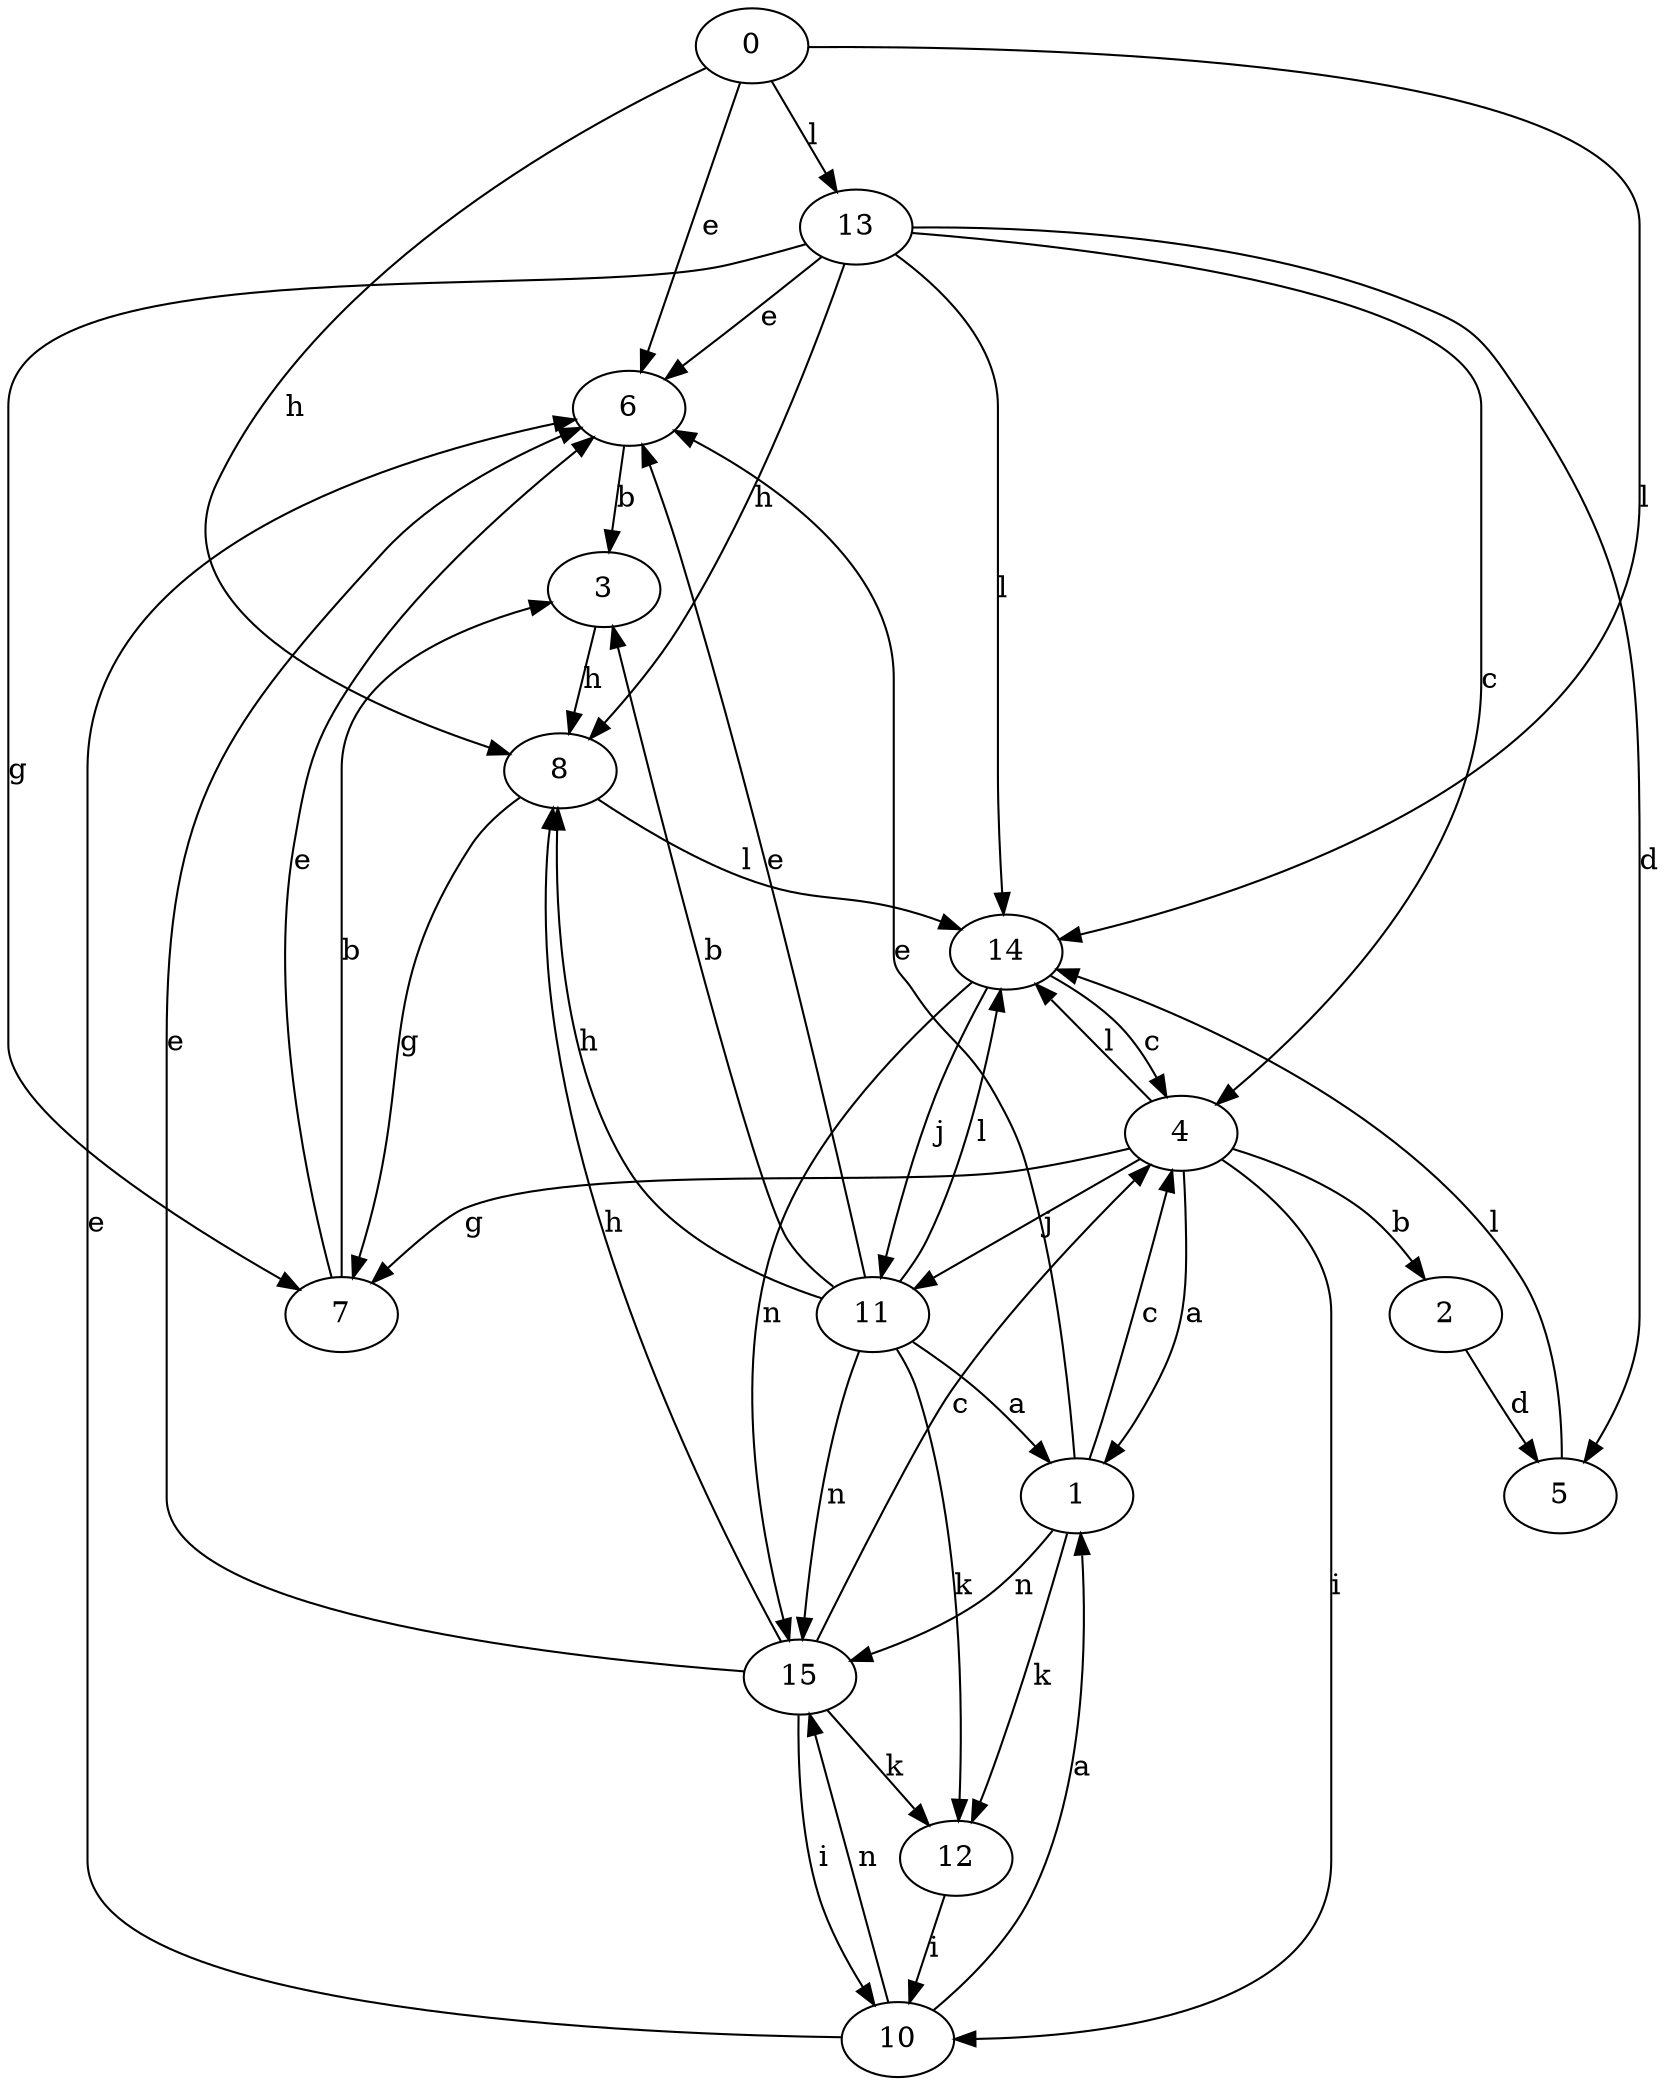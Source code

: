 strict digraph  {
0;
1;
2;
3;
4;
5;
6;
7;
8;
10;
11;
12;
13;
14;
15;
0 -> 6  [label=e];
0 -> 8  [label=h];
0 -> 13  [label=l];
0 -> 14  [label=l];
1 -> 4  [label=c];
1 -> 6  [label=e];
1 -> 12  [label=k];
1 -> 15  [label=n];
2 -> 5  [label=d];
3 -> 8  [label=h];
4 -> 1  [label=a];
4 -> 2  [label=b];
4 -> 7  [label=g];
4 -> 10  [label=i];
4 -> 11  [label=j];
4 -> 14  [label=l];
5 -> 14  [label=l];
6 -> 3  [label=b];
7 -> 3  [label=b];
7 -> 6  [label=e];
8 -> 7  [label=g];
8 -> 14  [label=l];
10 -> 1  [label=a];
10 -> 6  [label=e];
10 -> 15  [label=n];
11 -> 1  [label=a];
11 -> 3  [label=b];
11 -> 6  [label=e];
11 -> 8  [label=h];
11 -> 12  [label=k];
11 -> 14  [label=l];
11 -> 15  [label=n];
12 -> 10  [label=i];
13 -> 4  [label=c];
13 -> 5  [label=d];
13 -> 6  [label=e];
13 -> 7  [label=g];
13 -> 8  [label=h];
13 -> 14  [label=l];
14 -> 4  [label=c];
14 -> 11  [label=j];
14 -> 15  [label=n];
15 -> 4  [label=c];
15 -> 6  [label=e];
15 -> 8  [label=h];
15 -> 10  [label=i];
15 -> 12  [label=k];
}
